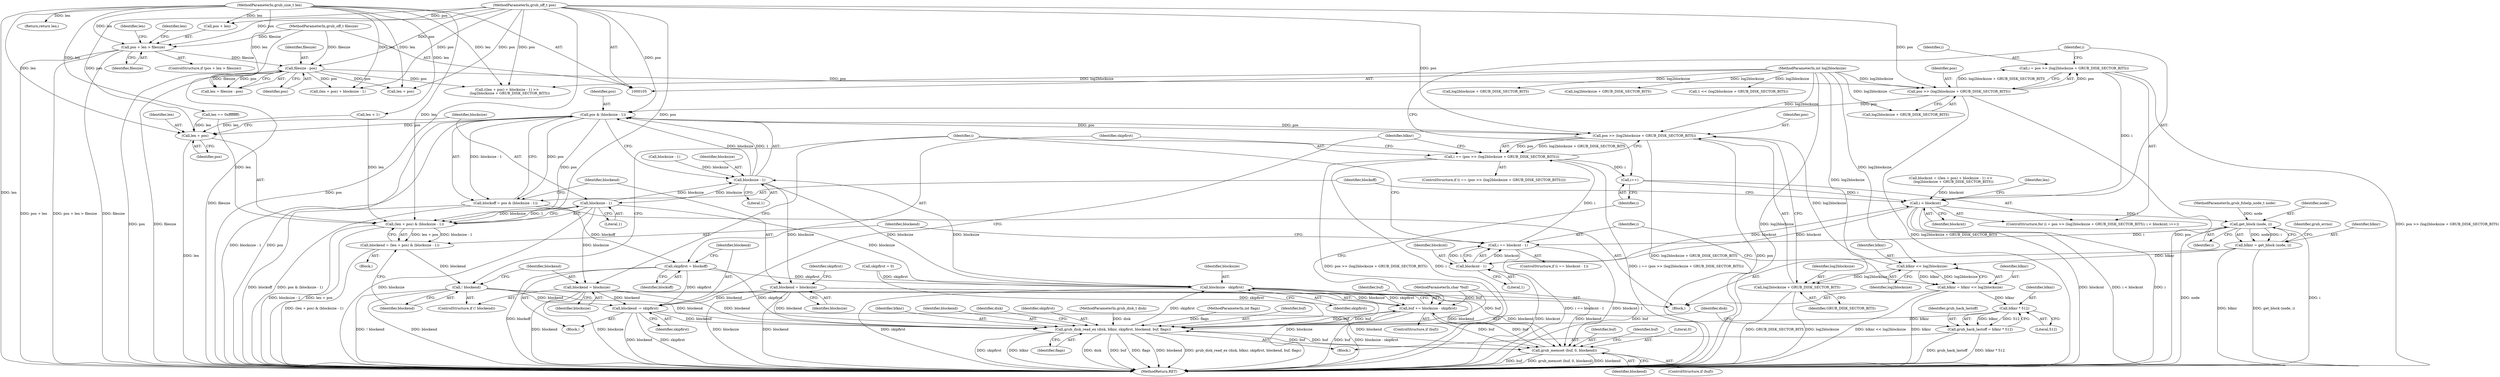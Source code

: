 digraph "0_radare2_796dd28aaa6b9fa76d99c42c4d5ff8b257cc2191_2@integer" {
"1000165" [label="(Call,i = pos >> (log2blocksize + GRUB_DISK_SECTOR_BITS))"];
"1000167" [label="(Call,pos >> (log2blocksize + GRUB_DISK_SECTOR_BITS))"];
"1000111" [label="(MethodParameterIn,grub_off_t pos)"];
"1000136" [label="(Call,filesize - pos)"];
"1000129" [label="(Call,pos + len > filesize)"];
"1000112" [label="(MethodParameterIn,grub_size_t len)"];
"1000115" [label="(MethodParameterIn,grub_off_t filesize)"];
"1000116" [label="(MethodParameterIn,int log2blocksize)"];
"1000172" [label="(Call,i < blockcnt)"];
"1000197" [label="(Call,get_block (node, i))"];
"1000195" [label="(Call,blknr = get_block (node, i))"];
"1000207" [label="(Call,blknr << log2blocksize)"];
"1000205" [label="(Call,blknr = blknr << log2blocksize)"];
"1000262" [label="(Call,blknr * 512)"];
"1000260" [label="(Call,grub_hack_lastoff = blknr * 512)"];
"1000265" [label="(Call,grub_disk_read_ex (disk, blknr, skipfirst, blockend, buf, flags))"];
"1000285" [label="(Call,grub_memset (buf, 0, blockend))"];
"1000291" [label="(Call,buf += blocksize - skipfirst)"];
"1000293" [label="(Call,blocksize - skipfirst)"];
"1000184" [label="(Call,blocksize - 1)"];
"1000182" [label="(Call,pos & (blocksize - 1))"];
"1000180" [label="(Call,blockoff = pos & (blocksize - 1))"];
"1000241" [label="(Call,skipfirst = blockoff)"];
"1000244" [label="(Call,blockend -= skipfirst)"];
"1000219" [label="(Call,(len + pos) & (blocksize - 1))"];
"1000217" [label="(Call,blockend = (len + pos) & (blocksize - 1))"];
"1000227" [label="(Call,! blockend)"];
"1000220" [label="(Call,len + pos)"];
"1000235" [label="(Call,pos >> (log2blocksize + GRUB_DISK_SECTOR_BITS))"];
"1000233" [label="(Call,i == (pos >> (log2blocksize + GRUB_DISK_SECTOR_BITS)))"];
"1000175" [label="(Call,i++)"];
"1000188" [label="(Call,blockend = blocksize)"];
"1000223" [label="(Call,blocksize - 1)"];
"1000229" [label="(Call,blockend = blocksize)"];
"1000237" [label="(Call,log2blocksize + GRUB_DISK_SECTOR_BITS)"];
"1000211" [label="(Call,i == blockcnt - 1)"];
"1000213" [label="(Call,blockcnt - 1)"];
"1000249" [label="(Block,)"];
"1000189" [label="(Identifier,blockend)"];
"1000265" [label="(Call,grub_disk_read_ex (disk, blknr, skipfirst, blockend, buf, flags))"];
"1000274" [label="(Identifier,disk)"];
"1000199" [label="(Identifier,i)"];
"1000235" [label="(Call,pos >> (log2blocksize + GRUB_DISK_SECTOR_BITS))"];
"1000243" [label="(Identifier,blockoff)"];
"1000197" [label="(Call,get_block (node, i))"];
"1000288" [label="(Identifier,blockend)"];
"1000298" [label="(MethodReturn,RET)"];
"1000295" [label="(Identifier,skipfirst)"];
"1000286" [label="(Identifier,buf)"];
"1000180" [label="(Call,blockoff = pos & (blocksize - 1))"];
"1000293" [label="(Call,blocksize - skipfirst)"];
"1000207" [label="(Call,blknr << log2blocksize)"];
"1000230" [label="(Identifier,blockend)"];
"1000137" [label="(Identifier,filesize)"];
"1000176" [label="(Identifier,i)"];
"1000128" [label="(ControlStructure,if (pos + len > filesize))"];
"1000175" [label="(Call,i++)"];
"1000161" [label="(Call,log2blocksize + GRUB_DISK_SECTOR_BITS)"];
"1000158" [label="(Call,blocksize - 1)"];
"1000218" [label="(Identifier,blockend)"];
"1000134" [label="(Call,len = filesize - pos)"];
"1000271" [label="(Identifier,flags)"];
"1000154" [label="(Call,(len + pos) + blocksize - 1)"];
"1000153" [label="(Call,((len + pos) + blocksize - 1) >>\n     (log2blocksize + GRUB_DISK_SECTOR_BITS))"];
"1000188" [label="(Call,blockend = blocksize)"];
"1000290" [label="(Identifier,buf)"];
"1000285" [label="(Call,grub_memset (buf, 0, blockend))"];
"1000116" [label="(MethodParameterIn,int log2blocksize)"];
"1000226" [label="(ControlStructure,if (! blockend))"];
"1000206" [label="(Identifier,blknr)"];
"1000125" [label="(Call,log2blocksize + GRUB_DISK_SECTOR_BITS)"];
"1000182" [label="(Call,pos & (blocksize - 1))"];
"1000232" [label="(ControlStructure,if (i == (pos >> (log2blocksize + GRUB_DISK_SECTOR_BITS))))"];
"1000136" [label="(Call,filesize - pos)"];
"1000297" [label="(Identifier,len)"];
"1000144" [label="(Call,len == 0xffffffff)"];
"1000266" [label="(Identifier,disk)"];
"1000212" [label="(Identifier,i)"];
"1000205" [label="(Call,blknr = blknr << log2blocksize)"];
"1000174" [label="(Identifier,blockcnt)"];
"1000236" [label="(Identifier,pos)"];
"1000173" [label="(Identifier,i)"];
"1000112" [label="(MethodParameterIn,grub_size_t len)"];
"1000227" [label="(Call,! blockend)"];
"1000216" [label="(Block,)"];
"1000165" [label="(Call,i = pos >> (log2blocksize + GRUB_DISK_SECTOR_BITS))"];
"1000246" [label="(Identifier,skipfirst)"];
"1000238" [label="(Identifier,log2blocksize)"];
"1000224" [label="(Identifier,blocksize)"];
"1000172" [label="(Call,i < blockcnt)"];
"1000222" [label="(Identifier,pos)"];
"1000217" [label="(Call,blockend = (len + pos) & (blocksize - 1))"];
"1000231" [label="(Identifier,blocksize)"];
"1000201" [label="(Identifier,grub_errno)"];
"1000234" [label="(Identifier,i)"];
"1000209" [label="(Identifier,log2blocksize)"];
"1000169" [label="(Call,log2blocksize + GRUB_DISK_SECTOR_BITS)"];
"1000164" [label="(ControlStructure,for (i = pos >> (log2blocksize + GRUB_DISK_SECTOR_BITS); i < blockcnt; i++))"];
"1000292" [label="(Identifier,buf)"];
"1000268" [label="(Identifier,skipfirst)"];
"1000130" [label="(Call,pos + len)"];
"1000184" [label="(Call,blocksize - 1)"];
"1000142" [label="(Identifier,len)"];
"1000244" [label="(Call,blockend -= skipfirst)"];
"1000106" [label="(MethodParameterIn,grub_disk_t disk)"];
"1000151" [label="(Call,blockcnt = ((len + pos) + blocksize - 1) >>\n     (log2blocksize + GRUB_DISK_SECTOR_BITS))"];
"1000221" [label="(Identifier,len)"];
"1000237" [label="(Call,log2blocksize + GRUB_DISK_SECTOR_BITS)"];
"1000264" [label="(Literal,512)"];
"1000115" [label="(MethodParameterIn,grub_off_t filesize)"];
"1000110" [label="(MethodParameterIn,int flags)"];
"1000166" [label="(Identifier,i)"];
"1000270" [label="(Identifier,buf)"];
"1000240" [label="(Block,)"];
"1000133" [label="(Identifier,filesize)"];
"1000113" [label="(MethodParameterIn,char *buf)"];
"1000141" [label="(Call,len < 1)"];
"1000193" [label="(Identifier,skipfirst)"];
"1000129" [label="(Call,pos + len > filesize)"];
"1000190" [label="(Identifier,blocksize)"];
"1000186" [label="(Literal,1)"];
"1000208" [label="(Identifier,blknr)"];
"1000211" [label="(Call,i == blockcnt - 1)"];
"1000263" [label="(Identifier,blknr)"];
"1000241" [label="(Call,skipfirst = blockoff)"];
"1000294" [label="(Identifier,blocksize)"];
"1000198" [label="(Identifier,node)"];
"1000239" [label="(Identifier,GRUB_DISK_SECTOR_BITS)"];
"1000192" [label="(Call,skipfirst = 0)"];
"1000183" [label="(Identifier,pos)"];
"1000195" [label="(Call,blknr = get_block (node, i))"];
"1000210" [label="(ControlStructure,if (i == blockcnt - 1))"];
"1000107" [label="(MethodParameterIn,grub_fshelp_node_t node)"];
"1000185" [label="(Identifier,blocksize)"];
"1000214" [label="(Identifier,blockcnt)"];
"1000177" [label="(Block,)"];
"1000233" [label="(Call,i == (pos >> (log2blocksize + GRUB_DISK_SECTOR_BITS)))"];
"1000296" [label="(Return,return len;)"];
"1000155" [label="(Call,len + pos)"];
"1000248" [label="(Identifier,blknr)"];
"1000111" [label="(MethodParameterIn,grub_off_t pos)"];
"1000283" [label="(ControlStructure,if (buf))"];
"1000220" [label="(Call,len + pos)"];
"1000138" [label="(Identifier,pos)"];
"1000219" [label="(Call,(len + pos) & (blocksize - 1))"];
"1000267" [label="(Identifier,blknr)"];
"1000291" [label="(Call,buf += blocksize - skipfirst)"];
"1000223" [label="(Call,blocksize - 1)"];
"1000242" [label="(Identifier,skipfirst)"];
"1000167" [label="(Call,pos >> (log2blocksize + GRUB_DISK_SECTOR_BITS))"];
"1000196" [label="(Identifier,blknr)"];
"1000225" [label="(Literal,1)"];
"1000213" [label="(Call,blockcnt - 1)"];
"1000135" [label="(Identifier,len)"];
"1000123" [label="(Call,1 << (log2blocksize + GRUB_DISK_SECTOR_BITS))"];
"1000260" [label="(Call,grub_hack_lastoff = blknr * 512)"];
"1000168" [label="(Identifier,pos)"];
"1000262" [label="(Call,blknr * 512)"];
"1000269" [label="(Identifier,blockend)"];
"1000287" [label="(Literal,0)"];
"1000228" [label="(Identifier,blockend)"];
"1000289" [label="(ControlStructure,if (buf))"];
"1000181" [label="(Identifier,blockoff)"];
"1000261" [label="(Identifier,grub_hack_lastoff)"];
"1000245" [label="(Identifier,blockend)"];
"1000215" [label="(Literal,1)"];
"1000229" [label="(Call,blockend = blocksize)"];
"1000165" -> "1000164"  [label="AST: "];
"1000165" -> "1000167"  [label="CFG: "];
"1000166" -> "1000165"  [label="AST: "];
"1000167" -> "1000165"  [label="AST: "];
"1000173" -> "1000165"  [label="CFG: "];
"1000165" -> "1000298"  [label="DDG: pos >> (log2blocksize + GRUB_DISK_SECTOR_BITS)"];
"1000167" -> "1000165"  [label="DDG: pos"];
"1000167" -> "1000165"  [label="DDG: log2blocksize + GRUB_DISK_SECTOR_BITS"];
"1000165" -> "1000172"  [label="DDG: i"];
"1000167" -> "1000169"  [label="CFG: "];
"1000168" -> "1000167"  [label="AST: "];
"1000169" -> "1000167"  [label="AST: "];
"1000167" -> "1000298"  [label="DDG: pos"];
"1000167" -> "1000298"  [label="DDG: log2blocksize + GRUB_DISK_SECTOR_BITS"];
"1000111" -> "1000167"  [label="DDG: pos"];
"1000136" -> "1000167"  [label="DDG: pos"];
"1000116" -> "1000167"  [label="DDG: log2blocksize"];
"1000167" -> "1000182"  [label="DDG: pos"];
"1000111" -> "1000105"  [label="AST: "];
"1000111" -> "1000298"  [label="DDG: pos"];
"1000111" -> "1000129"  [label="DDG: pos"];
"1000111" -> "1000130"  [label="DDG: pos"];
"1000111" -> "1000136"  [label="DDG: pos"];
"1000111" -> "1000153"  [label="DDG: pos"];
"1000111" -> "1000154"  [label="DDG: pos"];
"1000111" -> "1000155"  [label="DDG: pos"];
"1000111" -> "1000182"  [label="DDG: pos"];
"1000111" -> "1000219"  [label="DDG: pos"];
"1000111" -> "1000220"  [label="DDG: pos"];
"1000111" -> "1000235"  [label="DDG: pos"];
"1000136" -> "1000134"  [label="AST: "];
"1000136" -> "1000138"  [label="CFG: "];
"1000137" -> "1000136"  [label="AST: "];
"1000138" -> "1000136"  [label="AST: "];
"1000134" -> "1000136"  [label="CFG: "];
"1000136" -> "1000298"  [label="DDG: pos"];
"1000136" -> "1000298"  [label="DDG: filesize"];
"1000136" -> "1000134"  [label="DDG: filesize"];
"1000136" -> "1000134"  [label="DDG: pos"];
"1000129" -> "1000136"  [label="DDG: filesize"];
"1000115" -> "1000136"  [label="DDG: filesize"];
"1000136" -> "1000153"  [label="DDG: pos"];
"1000136" -> "1000154"  [label="DDG: pos"];
"1000136" -> "1000155"  [label="DDG: pos"];
"1000129" -> "1000128"  [label="AST: "];
"1000129" -> "1000133"  [label="CFG: "];
"1000130" -> "1000129"  [label="AST: "];
"1000133" -> "1000129"  [label="AST: "];
"1000135" -> "1000129"  [label="CFG: "];
"1000142" -> "1000129"  [label="CFG: "];
"1000129" -> "1000298"  [label="DDG: pos + len"];
"1000129" -> "1000298"  [label="DDG: pos + len > filesize"];
"1000129" -> "1000298"  [label="DDG: filesize"];
"1000112" -> "1000129"  [label="DDG: len"];
"1000115" -> "1000129"  [label="DDG: filesize"];
"1000112" -> "1000105"  [label="AST: "];
"1000112" -> "1000298"  [label="DDG: len"];
"1000112" -> "1000130"  [label="DDG: len"];
"1000112" -> "1000134"  [label="DDG: len"];
"1000112" -> "1000141"  [label="DDG: len"];
"1000112" -> "1000144"  [label="DDG: len"];
"1000112" -> "1000153"  [label="DDG: len"];
"1000112" -> "1000154"  [label="DDG: len"];
"1000112" -> "1000155"  [label="DDG: len"];
"1000112" -> "1000219"  [label="DDG: len"];
"1000112" -> "1000220"  [label="DDG: len"];
"1000112" -> "1000296"  [label="DDG: len"];
"1000115" -> "1000105"  [label="AST: "];
"1000115" -> "1000298"  [label="DDG: filesize"];
"1000116" -> "1000105"  [label="AST: "];
"1000116" -> "1000298"  [label="DDG: log2blocksize"];
"1000116" -> "1000123"  [label="DDG: log2blocksize"];
"1000116" -> "1000125"  [label="DDG: log2blocksize"];
"1000116" -> "1000153"  [label="DDG: log2blocksize"];
"1000116" -> "1000161"  [label="DDG: log2blocksize"];
"1000116" -> "1000169"  [label="DDG: log2blocksize"];
"1000116" -> "1000207"  [label="DDG: log2blocksize"];
"1000116" -> "1000235"  [label="DDG: log2blocksize"];
"1000116" -> "1000237"  [label="DDG: log2blocksize"];
"1000172" -> "1000164"  [label="AST: "];
"1000172" -> "1000174"  [label="CFG: "];
"1000173" -> "1000172"  [label="AST: "];
"1000174" -> "1000172"  [label="AST: "];
"1000181" -> "1000172"  [label="CFG: "];
"1000297" -> "1000172"  [label="CFG: "];
"1000172" -> "1000298"  [label="DDG: i < blockcnt"];
"1000172" -> "1000298"  [label="DDG: i"];
"1000172" -> "1000298"  [label="DDG: blockcnt"];
"1000175" -> "1000172"  [label="DDG: i"];
"1000213" -> "1000172"  [label="DDG: blockcnt"];
"1000151" -> "1000172"  [label="DDG: blockcnt"];
"1000172" -> "1000197"  [label="DDG: i"];
"1000172" -> "1000213"  [label="DDG: blockcnt"];
"1000197" -> "1000195"  [label="AST: "];
"1000197" -> "1000199"  [label="CFG: "];
"1000198" -> "1000197"  [label="AST: "];
"1000199" -> "1000197"  [label="AST: "];
"1000195" -> "1000197"  [label="CFG: "];
"1000197" -> "1000298"  [label="DDG: i"];
"1000197" -> "1000298"  [label="DDG: node"];
"1000197" -> "1000195"  [label="DDG: node"];
"1000197" -> "1000195"  [label="DDG: i"];
"1000107" -> "1000197"  [label="DDG: node"];
"1000197" -> "1000211"  [label="DDG: i"];
"1000195" -> "1000177"  [label="AST: "];
"1000196" -> "1000195"  [label="AST: "];
"1000201" -> "1000195"  [label="CFG: "];
"1000195" -> "1000298"  [label="DDG: get_block (node, i)"];
"1000195" -> "1000298"  [label="DDG: blknr"];
"1000195" -> "1000207"  [label="DDG: blknr"];
"1000207" -> "1000205"  [label="AST: "];
"1000207" -> "1000209"  [label="CFG: "];
"1000208" -> "1000207"  [label="AST: "];
"1000209" -> "1000207"  [label="AST: "];
"1000205" -> "1000207"  [label="CFG: "];
"1000207" -> "1000205"  [label="DDG: blknr"];
"1000207" -> "1000205"  [label="DDG: log2blocksize"];
"1000207" -> "1000235"  [label="DDG: log2blocksize"];
"1000207" -> "1000237"  [label="DDG: log2blocksize"];
"1000205" -> "1000177"  [label="AST: "];
"1000206" -> "1000205"  [label="AST: "];
"1000212" -> "1000205"  [label="CFG: "];
"1000205" -> "1000298"  [label="DDG: blknr"];
"1000205" -> "1000298"  [label="DDG: blknr << log2blocksize"];
"1000205" -> "1000262"  [label="DDG: blknr"];
"1000262" -> "1000260"  [label="AST: "];
"1000262" -> "1000264"  [label="CFG: "];
"1000263" -> "1000262"  [label="AST: "];
"1000264" -> "1000262"  [label="AST: "];
"1000260" -> "1000262"  [label="CFG: "];
"1000262" -> "1000260"  [label="DDG: blknr"];
"1000262" -> "1000260"  [label="DDG: 512"];
"1000262" -> "1000265"  [label="DDG: blknr"];
"1000260" -> "1000249"  [label="AST: "];
"1000261" -> "1000260"  [label="AST: "];
"1000266" -> "1000260"  [label="CFG: "];
"1000260" -> "1000298"  [label="DDG: blknr * 512"];
"1000260" -> "1000298"  [label="DDG: grub_hack_lastoff"];
"1000265" -> "1000249"  [label="AST: "];
"1000265" -> "1000271"  [label="CFG: "];
"1000266" -> "1000265"  [label="AST: "];
"1000267" -> "1000265"  [label="AST: "];
"1000268" -> "1000265"  [label="AST: "];
"1000269" -> "1000265"  [label="AST: "];
"1000270" -> "1000265"  [label="AST: "];
"1000271" -> "1000265"  [label="AST: "];
"1000274" -> "1000265"  [label="CFG: "];
"1000265" -> "1000298"  [label="DDG: blockend"];
"1000265" -> "1000298"  [label="DDG: grub_disk_read_ex (disk, blknr, skipfirst, blockend, buf, flags)"];
"1000265" -> "1000298"  [label="DDG: skipfirst"];
"1000265" -> "1000298"  [label="DDG: blknr"];
"1000265" -> "1000298"  [label="DDG: disk"];
"1000265" -> "1000298"  [label="DDG: buf"];
"1000265" -> "1000298"  [label="DDG: flags"];
"1000106" -> "1000265"  [label="DDG: disk"];
"1000192" -> "1000265"  [label="DDG: skipfirst"];
"1000241" -> "1000265"  [label="DDG: skipfirst"];
"1000229" -> "1000265"  [label="DDG: blockend"];
"1000244" -> "1000265"  [label="DDG: blockend"];
"1000227" -> "1000265"  [label="DDG: blockend"];
"1000188" -> "1000265"  [label="DDG: blockend"];
"1000285" -> "1000265"  [label="DDG: buf"];
"1000291" -> "1000265"  [label="DDG: buf"];
"1000113" -> "1000265"  [label="DDG: buf"];
"1000110" -> "1000265"  [label="DDG: flags"];
"1000265" -> "1000285"  [label="DDG: buf"];
"1000265" -> "1000291"  [label="DDG: buf"];
"1000265" -> "1000293"  [label="DDG: skipfirst"];
"1000285" -> "1000283"  [label="AST: "];
"1000285" -> "1000288"  [label="CFG: "];
"1000286" -> "1000285"  [label="AST: "];
"1000287" -> "1000285"  [label="AST: "];
"1000288" -> "1000285"  [label="AST: "];
"1000290" -> "1000285"  [label="CFG: "];
"1000285" -> "1000298"  [label="DDG: buf"];
"1000285" -> "1000298"  [label="DDG: grub_memset (buf, 0, blockend)"];
"1000285" -> "1000298"  [label="DDG: blockend"];
"1000291" -> "1000285"  [label="DDG: buf"];
"1000113" -> "1000285"  [label="DDG: buf"];
"1000229" -> "1000285"  [label="DDG: blockend"];
"1000244" -> "1000285"  [label="DDG: blockend"];
"1000227" -> "1000285"  [label="DDG: blockend"];
"1000188" -> "1000285"  [label="DDG: blockend"];
"1000285" -> "1000291"  [label="DDG: buf"];
"1000291" -> "1000289"  [label="AST: "];
"1000291" -> "1000293"  [label="CFG: "];
"1000292" -> "1000291"  [label="AST: "];
"1000293" -> "1000291"  [label="AST: "];
"1000176" -> "1000291"  [label="CFG: "];
"1000291" -> "1000298"  [label="DDG: blocksize - skipfirst"];
"1000291" -> "1000298"  [label="DDG: buf"];
"1000293" -> "1000291"  [label="DDG: blocksize"];
"1000293" -> "1000291"  [label="DDG: skipfirst"];
"1000113" -> "1000291"  [label="DDG: buf"];
"1000293" -> "1000295"  [label="CFG: "];
"1000294" -> "1000293"  [label="AST: "];
"1000295" -> "1000293"  [label="AST: "];
"1000293" -> "1000298"  [label="DDG: blocksize"];
"1000293" -> "1000298"  [label="DDG: skipfirst"];
"1000293" -> "1000184"  [label="DDG: blocksize"];
"1000223" -> "1000293"  [label="DDG: blocksize"];
"1000184" -> "1000293"  [label="DDG: blocksize"];
"1000192" -> "1000293"  [label="DDG: skipfirst"];
"1000241" -> "1000293"  [label="DDG: skipfirst"];
"1000184" -> "1000182"  [label="AST: "];
"1000184" -> "1000186"  [label="CFG: "];
"1000185" -> "1000184"  [label="AST: "];
"1000186" -> "1000184"  [label="AST: "];
"1000182" -> "1000184"  [label="CFG: "];
"1000184" -> "1000182"  [label="DDG: blocksize"];
"1000184" -> "1000182"  [label="DDG: 1"];
"1000158" -> "1000184"  [label="DDG: blocksize"];
"1000223" -> "1000184"  [label="DDG: blocksize"];
"1000184" -> "1000188"  [label="DDG: blocksize"];
"1000184" -> "1000223"  [label="DDG: blocksize"];
"1000182" -> "1000180"  [label="AST: "];
"1000183" -> "1000182"  [label="AST: "];
"1000180" -> "1000182"  [label="CFG: "];
"1000182" -> "1000298"  [label="DDG: blocksize - 1"];
"1000182" -> "1000298"  [label="DDG: pos"];
"1000182" -> "1000180"  [label="DDG: pos"];
"1000182" -> "1000180"  [label="DDG: blocksize - 1"];
"1000235" -> "1000182"  [label="DDG: pos"];
"1000182" -> "1000219"  [label="DDG: pos"];
"1000182" -> "1000220"  [label="DDG: pos"];
"1000182" -> "1000235"  [label="DDG: pos"];
"1000180" -> "1000177"  [label="AST: "];
"1000181" -> "1000180"  [label="AST: "];
"1000189" -> "1000180"  [label="CFG: "];
"1000180" -> "1000298"  [label="DDG: blockoff"];
"1000180" -> "1000298"  [label="DDG: pos & (blocksize - 1)"];
"1000180" -> "1000241"  [label="DDG: blockoff"];
"1000241" -> "1000240"  [label="AST: "];
"1000241" -> "1000243"  [label="CFG: "];
"1000242" -> "1000241"  [label="AST: "];
"1000243" -> "1000241"  [label="AST: "];
"1000245" -> "1000241"  [label="CFG: "];
"1000241" -> "1000298"  [label="DDG: blockoff"];
"1000241" -> "1000244"  [label="DDG: skipfirst"];
"1000244" -> "1000240"  [label="AST: "];
"1000244" -> "1000246"  [label="CFG: "];
"1000245" -> "1000244"  [label="AST: "];
"1000246" -> "1000244"  [label="AST: "];
"1000248" -> "1000244"  [label="CFG: "];
"1000244" -> "1000298"  [label="DDG: blockend"];
"1000244" -> "1000298"  [label="DDG: skipfirst"];
"1000229" -> "1000244"  [label="DDG: blockend"];
"1000227" -> "1000244"  [label="DDG: blockend"];
"1000188" -> "1000244"  [label="DDG: blockend"];
"1000219" -> "1000217"  [label="AST: "];
"1000219" -> "1000223"  [label="CFG: "];
"1000220" -> "1000219"  [label="AST: "];
"1000223" -> "1000219"  [label="AST: "];
"1000217" -> "1000219"  [label="CFG: "];
"1000219" -> "1000298"  [label="DDG: blocksize - 1"];
"1000219" -> "1000298"  [label="DDG: len + pos"];
"1000219" -> "1000217"  [label="DDG: len + pos"];
"1000219" -> "1000217"  [label="DDG: blocksize - 1"];
"1000141" -> "1000219"  [label="DDG: len"];
"1000144" -> "1000219"  [label="DDG: len"];
"1000223" -> "1000219"  [label="DDG: blocksize"];
"1000223" -> "1000219"  [label="DDG: 1"];
"1000217" -> "1000216"  [label="AST: "];
"1000218" -> "1000217"  [label="AST: "];
"1000228" -> "1000217"  [label="CFG: "];
"1000217" -> "1000298"  [label="DDG: (len + pos) & (blocksize - 1)"];
"1000217" -> "1000227"  [label="DDG: blockend"];
"1000227" -> "1000226"  [label="AST: "];
"1000227" -> "1000228"  [label="CFG: "];
"1000228" -> "1000227"  [label="AST: "];
"1000230" -> "1000227"  [label="CFG: "];
"1000234" -> "1000227"  [label="CFG: "];
"1000227" -> "1000298"  [label="DDG: ! blockend"];
"1000227" -> "1000298"  [label="DDG: blockend"];
"1000220" -> "1000222"  [label="CFG: "];
"1000221" -> "1000220"  [label="AST: "];
"1000222" -> "1000220"  [label="AST: "];
"1000224" -> "1000220"  [label="CFG: "];
"1000220" -> "1000298"  [label="DDG: len"];
"1000141" -> "1000220"  [label="DDG: len"];
"1000144" -> "1000220"  [label="DDG: len"];
"1000235" -> "1000233"  [label="AST: "];
"1000235" -> "1000237"  [label="CFG: "];
"1000236" -> "1000235"  [label="AST: "];
"1000237" -> "1000235"  [label="AST: "];
"1000233" -> "1000235"  [label="CFG: "];
"1000235" -> "1000298"  [label="DDG: log2blocksize + GRUB_DISK_SECTOR_BITS"];
"1000235" -> "1000298"  [label="DDG: pos"];
"1000235" -> "1000233"  [label="DDG: pos"];
"1000235" -> "1000233"  [label="DDG: log2blocksize + GRUB_DISK_SECTOR_BITS"];
"1000233" -> "1000232"  [label="AST: "];
"1000234" -> "1000233"  [label="AST: "];
"1000242" -> "1000233"  [label="CFG: "];
"1000248" -> "1000233"  [label="CFG: "];
"1000233" -> "1000298"  [label="DDG: i == (pos >> (log2blocksize + GRUB_DISK_SECTOR_BITS))"];
"1000233" -> "1000298"  [label="DDG: pos >> (log2blocksize + GRUB_DISK_SECTOR_BITS)"];
"1000233" -> "1000298"  [label="DDG: i"];
"1000233" -> "1000175"  [label="DDG: i"];
"1000211" -> "1000233"  [label="DDG: i"];
"1000175" -> "1000164"  [label="AST: "];
"1000175" -> "1000176"  [label="CFG: "];
"1000176" -> "1000175"  [label="AST: "];
"1000173" -> "1000175"  [label="CFG: "];
"1000188" -> "1000177"  [label="AST: "];
"1000188" -> "1000190"  [label="CFG: "];
"1000189" -> "1000188"  [label="AST: "];
"1000190" -> "1000188"  [label="AST: "];
"1000193" -> "1000188"  [label="CFG: "];
"1000188" -> "1000298"  [label="DDG: blocksize"];
"1000188" -> "1000298"  [label="DDG: blockend"];
"1000223" -> "1000225"  [label="CFG: "];
"1000224" -> "1000223"  [label="AST: "];
"1000225" -> "1000223"  [label="AST: "];
"1000223" -> "1000298"  [label="DDG: blocksize"];
"1000223" -> "1000229"  [label="DDG: blocksize"];
"1000229" -> "1000226"  [label="AST: "];
"1000229" -> "1000231"  [label="CFG: "];
"1000230" -> "1000229"  [label="AST: "];
"1000231" -> "1000229"  [label="AST: "];
"1000234" -> "1000229"  [label="CFG: "];
"1000229" -> "1000298"  [label="DDG: blocksize"];
"1000229" -> "1000298"  [label="DDG: blockend"];
"1000237" -> "1000239"  [label="CFG: "];
"1000238" -> "1000237"  [label="AST: "];
"1000239" -> "1000237"  [label="AST: "];
"1000237" -> "1000298"  [label="DDG: GRUB_DISK_SECTOR_BITS"];
"1000237" -> "1000298"  [label="DDG: log2blocksize"];
"1000211" -> "1000210"  [label="AST: "];
"1000211" -> "1000213"  [label="CFG: "];
"1000212" -> "1000211"  [label="AST: "];
"1000213" -> "1000211"  [label="AST: "];
"1000218" -> "1000211"  [label="CFG: "];
"1000234" -> "1000211"  [label="CFG: "];
"1000211" -> "1000298"  [label="DDG: blockcnt - 1"];
"1000211" -> "1000298"  [label="DDG: i == blockcnt - 1"];
"1000213" -> "1000211"  [label="DDG: blockcnt"];
"1000213" -> "1000211"  [label="DDG: 1"];
"1000213" -> "1000215"  [label="CFG: "];
"1000214" -> "1000213"  [label="AST: "];
"1000215" -> "1000213"  [label="AST: "];
"1000213" -> "1000298"  [label="DDG: blockcnt"];
}
